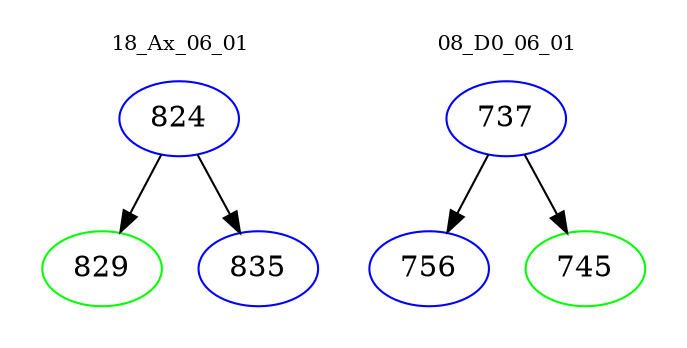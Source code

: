 digraph{
subgraph cluster_0 {
color = white
label = "18_Ax_06_01";
fontsize=10;
T0_824 [label="824", color="blue"]
T0_824 -> T0_829 [color="black"]
T0_829 [label="829", color="green"]
T0_824 -> T0_835 [color="black"]
T0_835 [label="835", color="blue"]
}
subgraph cluster_1 {
color = white
label = "08_D0_06_01";
fontsize=10;
T1_737 [label="737", color="blue"]
T1_737 -> T1_756 [color="black"]
T1_756 [label="756", color="blue"]
T1_737 -> T1_745 [color="black"]
T1_745 [label="745", color="green"]
}
}

